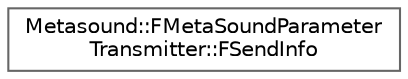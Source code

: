 digraph "Graphical Class Hierarchy"
{
 // INTERACTIVE_SVG=YES
 // LATEX_PDF_SIZE
  bgcolor="transparent";
  edge [fontname=Helvetica,fontsize=10,labelfontname=Helvetica,labelfontsize=10];
  node [fontname=Helvetica,fontsize=10,shape=box,height=0.2,width=0.4];
  rankdir="LR";
  Node0 [id="Node000000",label="Metasound::FMetaSoundParameter\lTransmitter::FSendInfo",height=0.2,width=0.4,color="grey40", fillcolor="white", style="filled",URL="$d2/d5c/structMetasound_1_1FMetaSoundParameterTransmitter_1_1FSendInfo.html",tooltip="FSendInfo describes the MetaSounds input parameters as well as the necessary information to route dat..."];
}
